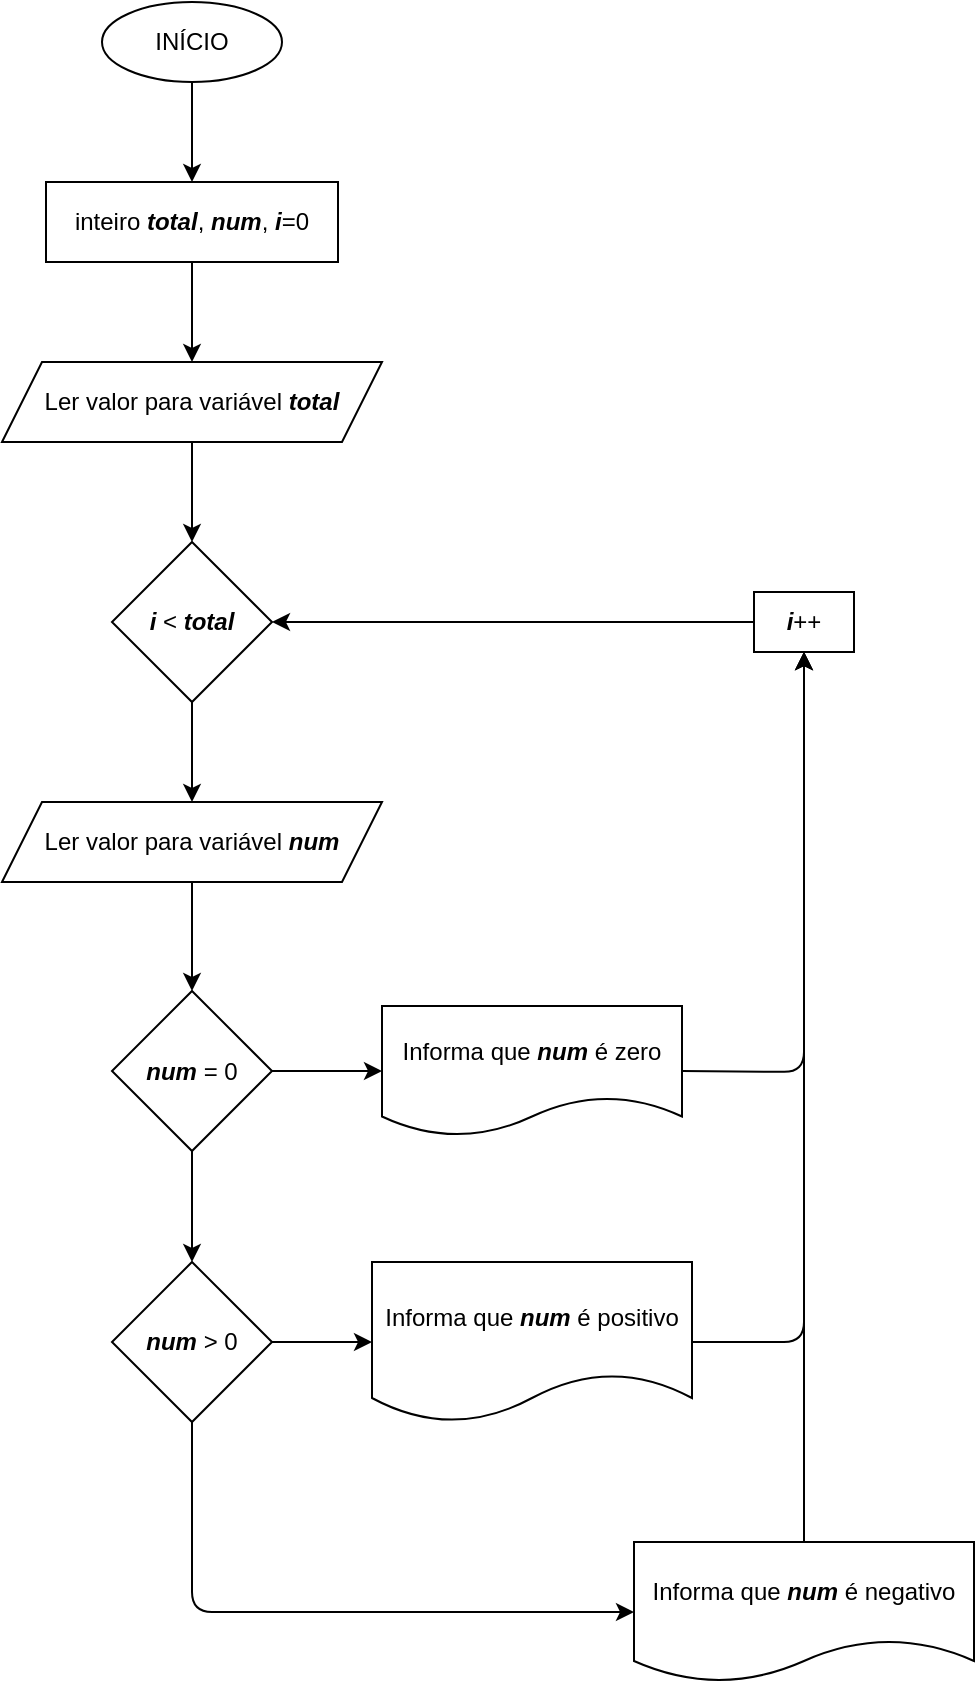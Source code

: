 <mxfile version="13.7.9" type="device"><diagram id="C5RBs43oDa-KdzZeNtuy" name="Page-1"><mxGraphModel dx="1447" dy="800" grid="1" gridSize="10" guides="1" tooltips="1" connect="1" arrows="1" fold="1" page="1" pageScale="1" pageWidth="827" pageHeight="1169" math="0" shadow="0"><root><mxCell id="WIyWlLk6GJQsqaUBKTNV-0"/><mxCell id="WIyWlLk6GJQsqaUBKTNV-1" parent="WIyWlLk6GJQsqaUBKTNV-0"/><mxCell id="sbpiauQJDMuMd71nDICH-2" value="" style="edgeStyle=orthogonalEdgeStyle;rounded=0;orthogonalLoop=1;jettySize=auto;html=1;" edge="1" parent="WIyWlLk6GJQsqaUBKTNV-1" source="sbpiauQJDMuMd71nDICH-0" target="sbpiauQJDMuMd71nDICH-1"><mxGeometry relative="1" as="geometry"/></mxCell><mxCell id="sbpiauQJDMuMd71nDICH-0" value="INÍCIO" style="ellipse;whiteSpace=wrap;html=1;" vertex="1" parent="WIyWlLk6GJQsqaUBKTNV-1"><mxGeometry x="369" y="10" width="90" height="40" as="geometry"/></mxCell><mxCell id="sbpiauQJDMuMd71nDICH-11" value="" style="edgeStyle=orthogonalEdgeStyle;rounded=0;orthogonalLoop=1;jettySize=auto;html=1;" edge="1" parent="WIyWlLk6GJQsqaUBKTNV-1" source="sbpiauQJDMuMd71nDICH-1" target="sbpiauQJDMuMd71nDICH-3"><mxGeometry relative="1" as="geometry"/></mxCell><mxCell id="sbpiauQJDMuMd71nDICH-1" value="inteiro &lt;b&gt;&lt;i&gt;total&lt;/i&gt;&lt;/b&gt;, &lt;b style=&quot;font-style: italic&quot;&gt;num&lt;/b&gt;, &lt;b style=&quot;font-style: italic&quot;&gt;i&lt;/b&gt;=0" style="rounded=0;whiteSpace=wrap;html=1;" vertex="1" parent="WIyWlLk6GJQsqaUBKTNV-1"><mxGeometry x="341" y="100" width="146" height="40" as="geometry"/></mxCell><mxCell id="sbpiauQJDMuMd71nDICH-12" value="" style="edgeStyle=orthogonalEdgeStyle;rounded=0;orthogonalLoop=1;jettySize=auto;html=1;" edge="1" parent="WIyWlLk6GJQsqaUBKTNV-1" source="sbpiauQJDMuMd71nDICH-3" target="sbpiauQJDMuMd71nDICH-4"><mxGeometry relative="1" as="geometry"/></mxCell><mxCell id="sbpiauQJDMuMd71nDICH-3" value="Ler valor para variável &lt;b&gt;&lt;i&gt;total&lt;/i&gt;&lt;/b&gt;" style="shape=parallelogram;perimeter=parallelogramPerimeter;whiteSpace=wrap;html=1;fixedSize=1;" vertex="1" parent="WIyWlLk6GJQsqaUBKTNV-1"><mxGeometry x="319" y="190" width="190" height="40" as="geometry"/></mxCell><mxCell id="sbpiauQJDMuMd71nDICH-13" value="" style="edgeStyle=orthogonalEdgeStyle;rounded=0;orthogonalLoop=1;jettySize=auto;html=1;" edge="1" parent="WIyWlLk6GJQsqaUBKTNV-1" source="sbpiauQJDMuMd71nDICH-4" target="sbpiauQJDMuMd71nDICH-5"><mxGeometry relative="1" as="geometry"/></mxCell><mxCell id="sbpiauQJDMuMd71nDICH-4" value="&lt;i&gt;&lt;b&gt;i&lt;/b&gt;&lt;/i&gt; &amp;lt; &lt;b&gt;&lt;i&gt;total&lt;/i&gt;&lt;/b&gt;" style="rhombus;whiteSpace=wrap;html=1;" vertex="1" parent="WIyWlLk6GJQsqaUBKTNV-1"><mxGeometry x="374" y="280" width="80" height="80" as="geometry"/></mxCell><mxCell id="sbpiauQJDMuMd71nDICH-14" value="" style="edgeStyle=orthogonalEdgeStyle;rounded=0;orthogonalLoop=1;jettySize=auto;html=1;" edge="1" parent="WIyWlLk6GJQsqaUBKTNV-1" source="sbpiauQJDMuMd71nDICH-5" target="sbpiauQJDMuMd71nDICH-6"><mxGeometry relative="1" as="geometry"/></mxCell><mxCell id="sbpiauQJDMuMd71nDICH-5" value="Ler valor para variável &lt;b&gt;&lt;i&gt;num&lt;/i&gt;&lt;/b&gt;" style="shape=parallelogram;perimeter=parallelogramPerimeter;whiteSpace=wrap;html=1;fixedSize=1;" vertex="1" parent="WIyWlLk6GJQsqaUBKTNV-1"><mxGeometry x="319" y="410" width="190" height="40" as="geometry"/></mxCell><mxCell id="sbpiauQJDMuMd71nDICH-15" value="" style="edgeStyle=orthogonalEdgeStyle;rounded=0;orthogonalLoop=1;jettySize=auto;html=1;" edge="1" parent="WIyWlLk6GJQsqaUBKTNV-1" source="sbpiauQJDMuMd71nDICH-6" target="sbpiauQJDMuMd71nDICH-8"><mxGeometry relative="1" as="geometry"/></mxCell><mxCell id="sbpiauQJDMuMd71nDICH-6" value="&lt;b&gt;&lt;i&gt;num&lt;/i&gt;&lt;/b&gt; = 0" style="rhombus;whiteSpace=wrap;html=1;" vertex="1" parent="WIyWlLk6GJQsqaUBKTNV-1"><mxGeometry x="374" y="504.5" width="80" height="80" as="geometry"/></mxCell><mxCell id="sbpiauQJDMuMd71nDICH-7" value="Informa que &lt;b&gt;&lt;i&gt;num&lt;/i&gt;&lt;/b&gt; é zero" style="shape=document;whiteSpace=wrap;html=1;boundedLbl=1;" vertex="1" parent="WIyWlLk6GJQsqaUBKTNV-1"><mxGeometry x="509" y="512" width="150" height="65" as="geometry"/></mxCell><mxCell id="sbpiauQJDMuMd71nDICH-8" value="&lt;b&gt;&lt;i&gt;num&lt;/i&gt;&lt;/b&gt; &amp;gt; 0" style="rhombus;whiteSpace=wrap;html=1;" vertex="1" parent="WIyWlLk6GJQsqaUBKTNV-1"><mxGeometry x="374" y="640" width="80" height="80" as="geometry"/></mxCell><mxCell id="sbpiauQJDMuMd71nDICH-9" value="Informa que &lt;b&gt;&lt;i&gt;num&lt;/i&gt;&lt;/b&gt; é positivo" style="shape=document;whiteSpace=wrap;html=1;boundedLbl=1;" vertex="1" parent="WIyWlLk6GJQsqaUBKTNV-1"><mxGeometry x="504" y="640" width="160" height="80" as="geometry"/></mxCell><mxCell id="sbpiauQJDMuMd71nDICH-10" value="Informa que &lt;b&gt;&lt;i&gt;num&lt;/i&gt;&lt;/b&gt; é negativo" style="shape=document;whiteSpace=wrap;html=1;boundedLbl=1;" vertex="1" parent="WIyWlLk6GJQsqaUBKTNV-1"><mxGeometry x="635" y="780" width="170" height="70" as="geometry"/></mxCell><mxCell id="sbpiauQJDMuMd71nDICH-16" value="" style="endArrow=classic;html=1;entryX=0;entryY=0.5;entryDx=0;entryDy=0;exitX=1;exitY=0.5;exitDx=0;exitDy=0;" edge="1" parent="WIyWlLk6GJQsqaUBKTNV-1" source="sbpiauQJDMuMd71nDICH-6" target="sbpiauQJDMuMd71nDICH-7"><mxGeometry width="50" height="50" relative="1" as="geometry"><mxPoint x="390" y="650" as="sourcePoint"/><mxPoint x="440" y="600" as="targetPoint"/></mxGeometry></mxCell><mxCell id="sbpiauQJDMuMd71nDICH-17" value="" style="endArrow=classic;html=1;entryX=0;entryY=0.5;entryDx=0;entryDy=0;exitX=1;exitY=0.5;exitDx=0;exitDy=0;" edge="1" parent="WIyWlLk6GJQsqaUBKTNV-1" source="sbpiauQJDMuMd71nDICH-8" target="sbpiauQJDMuMd71nDICH-9"><mxGeometry width="50" height="50" relative="1" as="geometry"><mxPoint x="390" y="650" as="sourcePoint"/><mxPoint x="440" y="600" as="targetPoint"/></mxGeometry></mxCell><mxCell id="sbpiauQJDMuMd71nDICH-18" value="" style="endArrow=classic;html=1;entryX=0;entryY=0.5;entryDx=0;entryDy=0;exitX=0.5;exitY=1;exitDx=0;exitDy=0;" edge="1" parent="WIyWlLk6GJQsqaUBKTNV-1" source="sbpiauQJDMuMd71nDICH-8" target="sbpiauQJDMuMd71nDICH-10"><mxGeometry width="50" height="50" relative="1" as="geometry"><mxPoint x="390" y="650" as="sourcePoint"/><mxPoint x="440" y="600" as="targetPoint"/><Array as="points"><mxPoint x="414" y="815"/></Array></mxGeometry></mxCell><mxCell id="sbpiauQJDMuMd71nDICH-19" value="&lt;b&gt;&lt;i&gt;i&lt;/i&gt;&lt;/b&gt;++" style="rounded=0;whiteSpace=wrap;html=1;" vertex="1" parent="WIyWlLk6GJQsqaUBKTNV-1"><mxGeometry x="695" y="305" width="50" height="30" as="geometry"/></mxCell><mxCell id="sbpiauQJDMuMd71nDICH-20" value="" style="endArrow=classic;html=1;entryX=0.5;entryY=1;entryDx=0;entryDy=0;exitX=1;exitY=0.5;exitDx=0;exitDy=0;" edge="1" parent="WIyWlLk6GJQsqaUBKTNV-1" source="sbpiauQJDMuMd71nDICH-7" target="sbpiauQJDMuMd71nDICH-19"><mxGeometry width="50" height="50" relative="1" as="geometry"><mxPoint x="760" y="545" as="sourcePoint"/><mxPoint x="540" y="460" as="targetPoint"/><Array as="points"><mxPoint x="720" y="545"/></Array></mxGeometry></mxCell><mxCell id="sbpiauQJDMuMd71nDICH-21" value="" style="endArrow=classic;html=1;entryX=1;entryY=0.5;entryDx=0;entryDy=0;exitX=0;exitY=0.5;exitDx=0;exitDy=0;" edge="1" parent="WIyWlLk6GJQsqaUBKTNV-1" source="sbpiauQJDMuMd71nDICH-19" target="sbpiauQJDMuMd71nDICH-4"><mxGeometry width="50" height="50" relative="1" as="geometry"><mxPoint x="490" y="510" as="sourcePoint"/><mxPoint x="540" y="460" as="targetPoint"/></mxGeometry></mxCell><mxCell id="sbpiauQJDMuMd71nDICH-23" value="" style="endArrow=classic;html=1;exitX=0.5;exitY=0;exitDx=0;exitDy=0;entryX=0.5;entryY=1;entryDx=0;entryDy=0;" edge="1" parent="WIyWlLk6GJQsqaUBKTNV-1" source="sbpiauQJDMuMd71nDICH-10" target="sbpiauQJDMuMd71nDICH-19"><mxGeometry width="50" height="50" relative="1" as="geometry"><mxPoint x="690" y="570" as="sourcePoint"/><mxPoint x="740" y="520" as="targetPoint"/></mxGeometry></mxCell><mxCell id="sbpiauQJDMuMd71nDICH-24" value="" style="endArrow=classic;html=1;exitX=1;exitY=0.5;exitDx=0;exitDy=0;entryX=0.5;entryY=1;entryDx=0;entryDy=0;" edge="1" parent="WIyWlLk6GJQsqaUBKTNV-1" source="sbpiauQJDMuMd71nDICH-9" target="sbpiauQJDMuMd71nDICH-19"><mxGeometry width="50" height="50" relative="1" as="geometry"><mxPoint x="690" y="570" as="sourcePoint"/><mxPoint x="740" y="520" as="targetPoint"/><Array as="points"><mxPoint x="720" y="680"/></Array></mxGeometry></mxCell></root></mxGraphModel></diagram></mxfile>